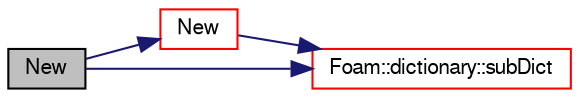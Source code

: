 digraph "New"
{
  bgcolor="transparent";
  edge [fontname="FreeSans",fontsize="10",labelfontname="FreeSans",labelfontsize="10"];
  node [fontname="FreeSans",fontsize="10",shape=record];
  rankdir="LR";
  Node2519 [label="New",height=0.2,width=0.4,color="black", fillcolor="grey75", style="filled", fontcolor="black"];
  Node2519 -> Node2520 [color="midnightblue",fontsize="10",style="solid",fontname="FreeSans"];
  Node2520 [label="New",height=0.2,width=0.4,color="red",URL="$a25010.html#a6e8b1f92898b4886021cafa4ffa27e0b",tooltip="Select constructed from dictionary and objectRegistry. "];
  Node2520 -> Node2667 [color="midnightblue",fontsize="10",style="solid",fontname="FreeSans"];
  Node2667 [label="Foam::dictionary::subDict",height=0.2,width=0.4,color="red",URL="$a26014.html#aaa26b5f2da6aff5a6a59af5407f1bf59",tooltip="Find and return a sub-dictionary. "];
  Node2519 -> Node2667 [color="midnightblue",fontsize="10",style="solid",fontname="FreeSans"];
}
